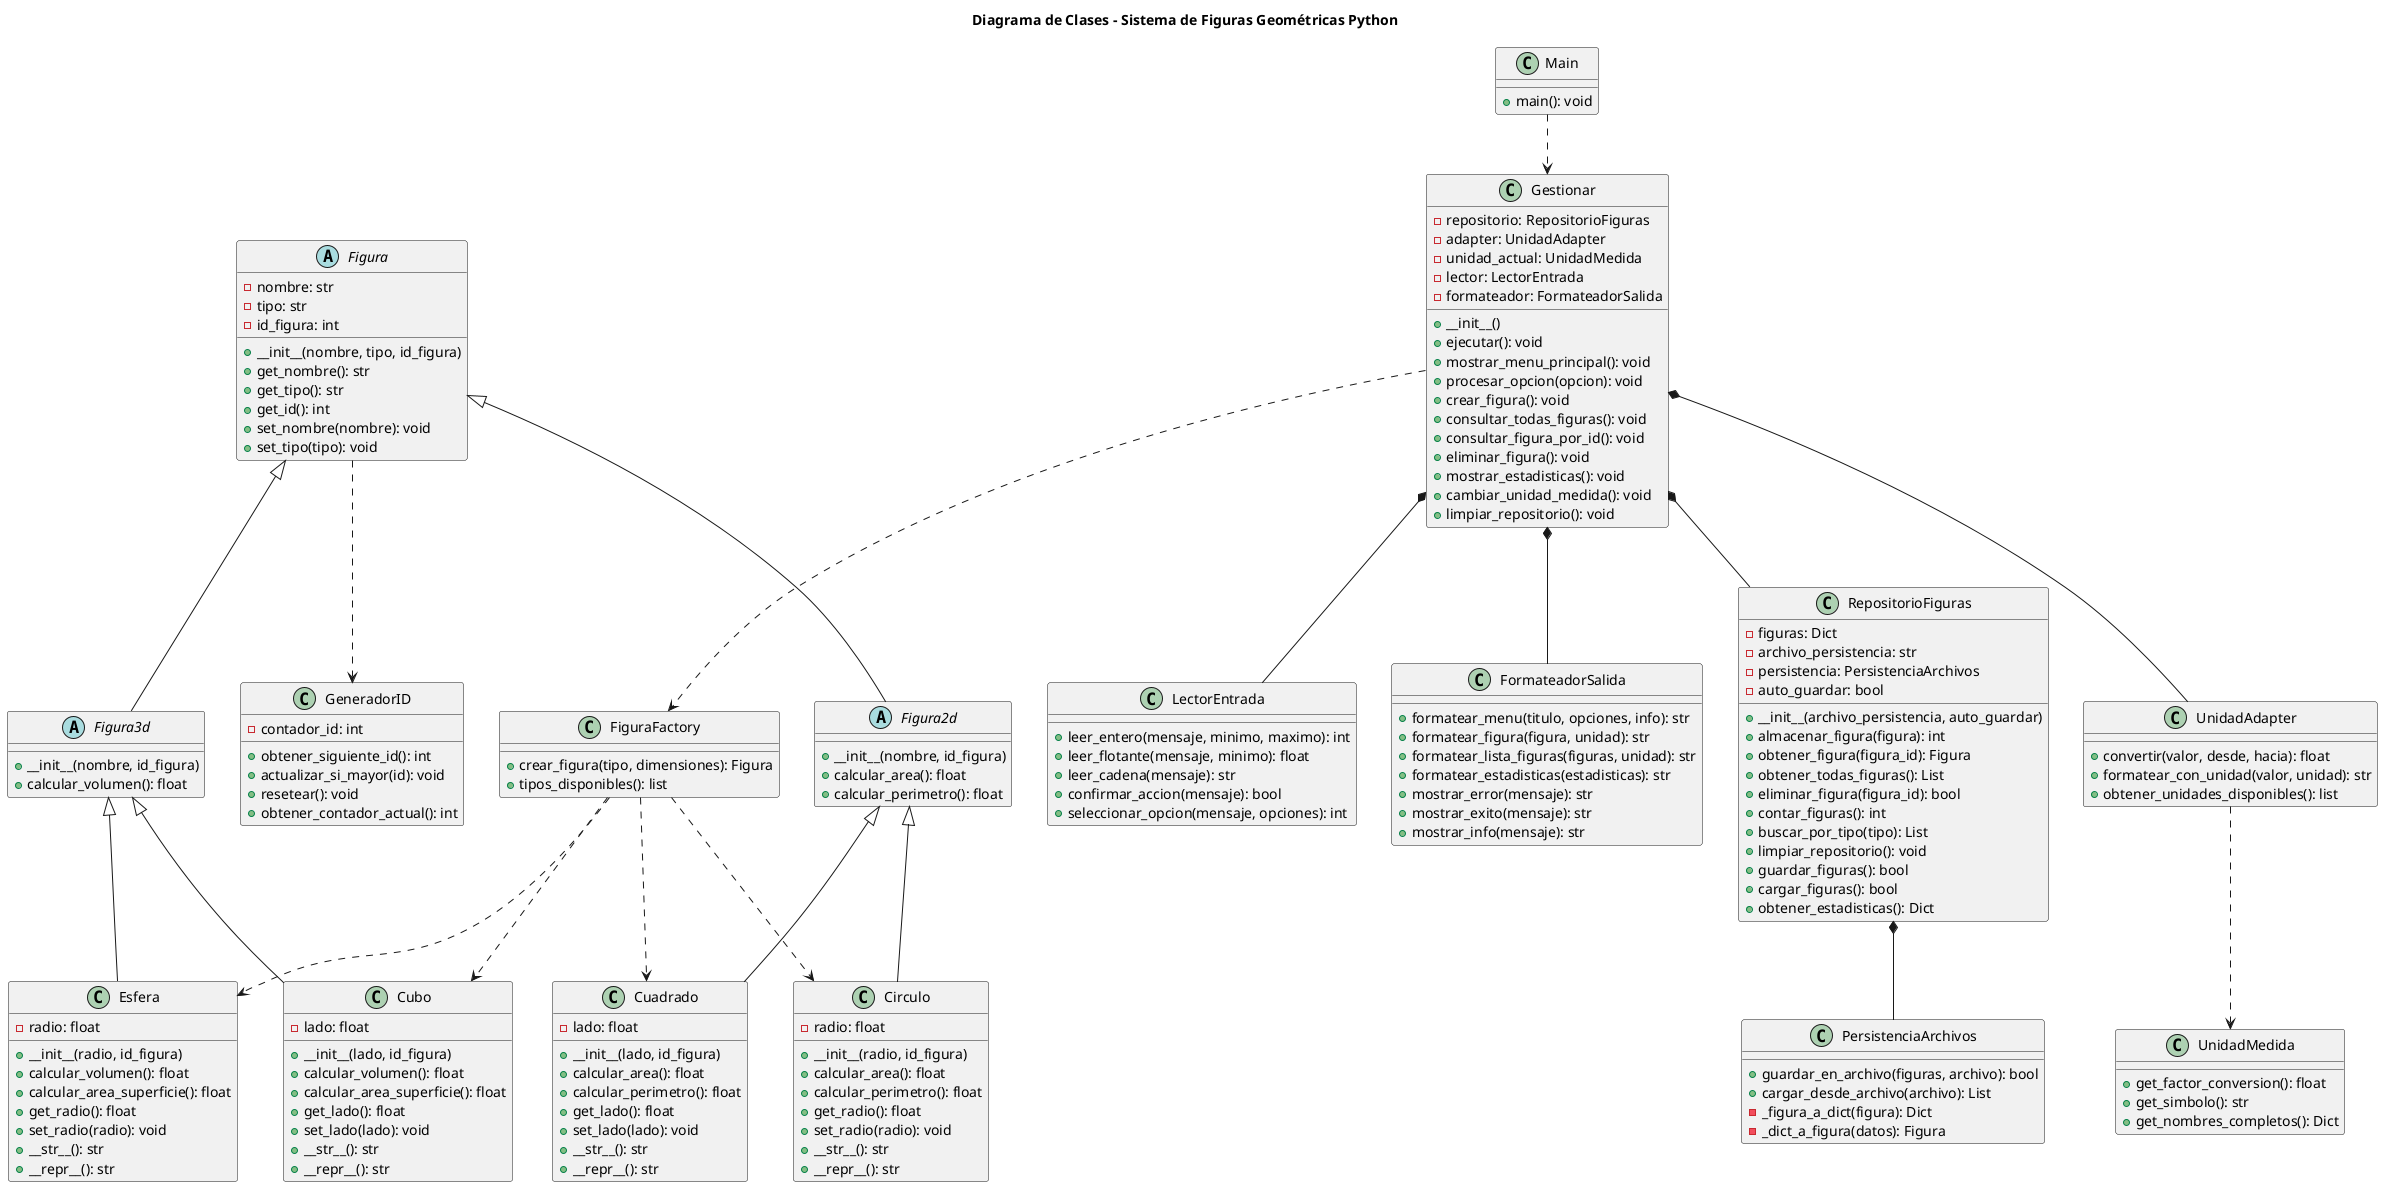 @startuml DiagramaClases
title Diagrama de Clases - Sistema de Figuras Geométricas Python

abstract class Figura {
  - nombre: str
  - tipo: str
  - id_figura: int
  + __init__(nombre, tipo, id_figura)
  + get_nombre(): str
  + get_tipo(): str
  + get_id(): int
  + set_nombre(nombre): void
  + set_tipo(tipo): void
}

abstract class Figura2d {
  + __init__(nombre, id_figura)
  + calcular_area(): float
  + calcular_perimetro(): float
}

abstract class Figura3d {
  + __init__(nombre, id_figura)
  + calcular_volumen(): float
}

class Circulo {
  - radio: float
  + __init__(radio, id_figura)
  + calcular_area(): float
  + calcular_perimetro(): float
  + get_radio(): float
  + set_radio(radio): void
  + __str__(): str
  + __repr__(): str
}

class Cuadrado {
  - lado: float
  + __init__(lado, id_figura)
  + calcular_area(): float
  + calcular_perimetro(): float
  + get_lado(): float
  + set_lado(lado): void
  + __str__(): str
  + __repr__(): str
}

class Cubo {
  - lado: float
  + __init__(lado, id_figura)
  + calcular_volumen(): float
  + calcular_area_superficie(): float
  + get_lado(): float
  + set_lado(lado): void
  + __str__(): str
  + __repr__(): str
}

class Esfera {
  - radio: float
  + __init__(radio, id_figura)
  + calcular_volumen(): float
  + calcular_area_superficie(): float
  + get_radio(): float
  + set_radio(radio): void
  + __str__(): str
  + __repr__(): str
}

class FiguraFactory {
  + crear_figura(tipo, dimensiones): Figura
  + tipos_disponibles(): list
}

class RepositorioFiguras {
  - figuras: Dict
  - archivo_persistencia: str
  - persistencia: PersistenciaArchivos
  - auto_guardar: bool
  + __init__(archivo_persistencia, auto_guardar)
  + almacenar_figura(figura): int
  + obtener_figura(figura_id): Figura
  + obtener_todas_figuras(): List
  + eliminar_figura(figura_id): bool
  + contar_figuras(): int
  + buscar_por_tipo(tipo): List
  + limpiar_repositorio(): void
  + guardar_figuras(): bool
  + cargar_figuras(): bool
  + obtener_estadisticas(): Dict
}

class Gestionar {
  - repositorio: RepositorioFiguras
  - adapter: UnidadAdapter
  - unidad_actual: UnidadMedida
  - lector: LectorEntrada
  - formateador: FormateadorSalida
  + __init__()
  + ejecutar(): void
  + mostrar_menu_principal(): void
  + procesar_opcion(opcion): void
  + crear_figura(): void
  + consultar_todas_figuras(): void
  + consultar_figura_por_id(): void
  + eliminar_figura(): void
  + mostrar_estadisticas(): void
  + cambiar_unidad_medida(): void
  + limpiar_repositorio(): void
}

class GeneradorID {
  - contador_id: int
  + obtener_siguiente_id(): int
  + actualizar_si_mayor(id): void
  + resetear(): void
  + obtener_contador_actual(): int
}

class UnidadMedida {
  + get_factor_conversion(): float
  + get_simbolo(): str
  + get_nombres_completos(): Dict
}

class UnidadAdapter {
  + convertir(valor, desde, hacia): float
  + formatear_con_unidad(valor, unidad): str
  + obtener_unidades_disponibles(): list
}

class PersistenciaArchivos {
  + guardar_en_archivo(figuras, archivo): bool
  + cargar_desde_archivo(archivo): List
  - _figura_a_dict(figura): Dict
  - _dict_a_figura(datos): Figura
}

class LectorEntrada {
  + leer_entero(mensaje, minimo, maximo): int
  + leer_flotante(mensaje, minimo): float
  + leer_cadena(mensaje): str
  + confirmar_accion(mensaje): bool
  + seleccionar_opcion(mensaje, opciones): int
}

class FormateadorSalida {
  + formatear_menu(titulo, opciones, info): str
  + formatear_figura(figura, unidad): str
  + formatear_lista_figuras(figuras, unidad): str
  + formatear_estadisticas(estadisticas): str
  + mostrar_error(mensaje): str
  + mostrar_exito(mensaje): str
  + mostrar_info(mensaje): str
}

class Main {
  + main(): void
}

' Relaciones de herencia
Figura <|-- Figura2d
Figura <|-- Figura3d
Figura2d <|-- Circulo
Figura2d <|-- Cuadrado
Figura3d <|-- Cubo
Figura3d <|-- Esfera

' Relaciones de composición
Gestionar *-- RepositorioFiguras
Gestionar *-- UnidadAdapter
Gestionar *-- LectorEntrada
Gestionar *-- FormateadorSalida
RepositorioFiguras *-- PersistenciaArchivos

' Relaciones de dependencia
Figura ..> GeneradorID
FiguraFactory ..> Circulo
FiguraFactory ..> Cuadrado
FiguraFactory ..> Cubo
FiguraFactory ..> Esfera
Gestionar ..> FiguraFactory
UnidadAdapter ..> UnidadMedida
Main ..> Gestionar

@enduml

